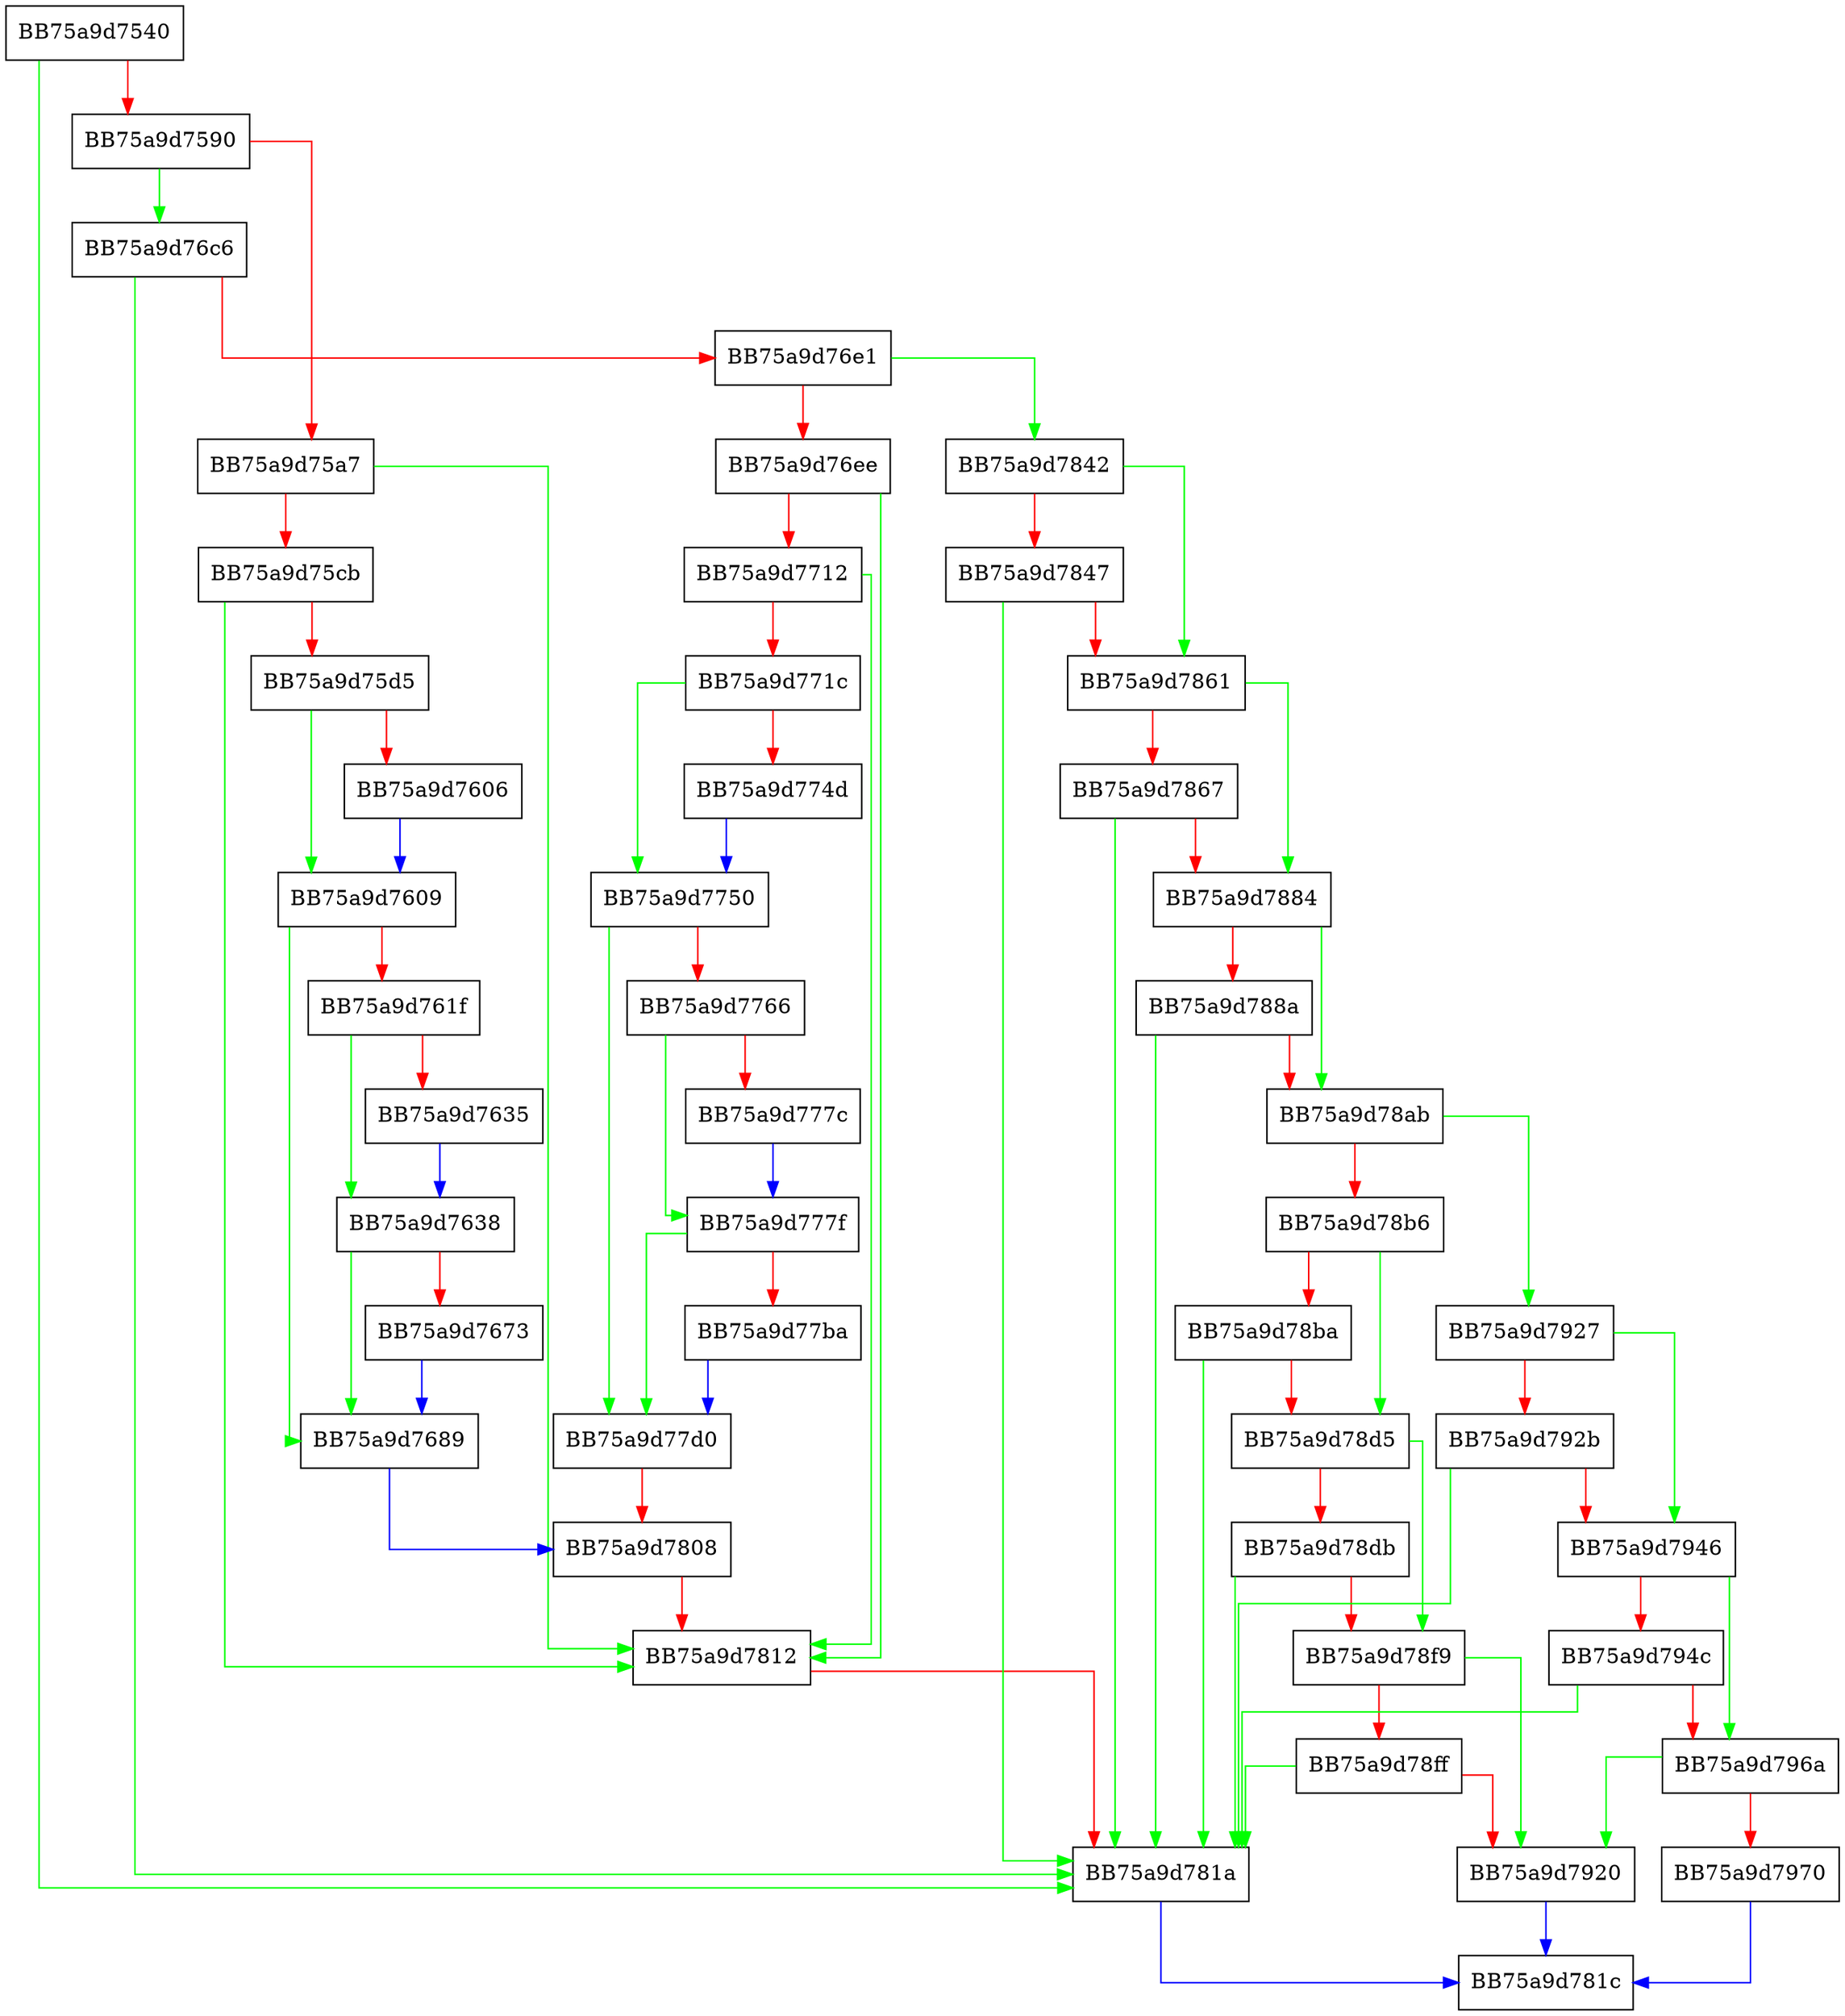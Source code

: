 digraph _is_auto_config_ok {
  node [shape="box"];
  graph [splines=ortho];
  BB75a9d7540 -> BB75a9d781a [color="green"];
  BB75a9d7540 -> BB75a9d7590 [color="red"];
  BB75a9d7590 -> BB75a9d76c6 [color="green"];
  BB75a9d7590 -> BB75a9d75a7 [color="red"];
  BB75a9d75a7 -> BB75a9d7812 [color="green"];
  BB75a9d75a7 -> BB75a9d75cb [color="red"];
  BB75a9d75cb -> BB75a9d7812 [color="green"];
  BB75a9d75cb -> BB75a9d75d5 [color="red"];
  BB75a9d75d5 -> BB75a9d7609 [color="green"];
  BB75a9d75d5 -> BB75a9d7606 [color="red"];
  BB75a9d7606 -> BB75a9d7609 [color="blue"];
  BB75a9d7609 -> BB75a9d7689 [color="green"];
  BB75a9d7609 -> BB75a9d761f [color="red"];
  BB75a9d761f -> BB75a9d7638 [color="green"];
  BB75a9d761f -> BB75a9d7635 [color="red"];
  BB75a9d7635 -> BB75a9d7638 [color="blue"];
  BB75a9d7638 -> BB75a9d7689 [color="green"];
  BB75a9d7638 -> BB75a9d7673 [color="red"];
  BB75a9d7673 -> BB75a9d7689 [color="blue"];
  BB75a9d7689 -> BB75a9d7808 [color="blue"];
  BB75a9d76c6 -> BB75a9d781a [color="green"];
  BB75a9d76c6 -> BB75a9d76e1 [color="red"];
  BB75a9d76e1 -> BB75a9d7842 [color="green"];
  BB75a9d76e1 -> BB75a9d76ee [color="red"];
  BB75a9d76ee -> BB75a9d7812 [color="green"];
  BB75a9d76ee -> BB75a9d7712 [color="red"];
  BB75a9d7712 -> BB75a9d7812 [color="green"];
  BB75a9d7712 -> BB75a9d771c [color="red"];
  BB75a9d771c -> BB75a9d7750 [color="green"];
  BB75a9d771c -> BB75a9d774d [color="red"];
  BB75a9d774d -> BB75a9d7750 [color="blue"];
  BB75a9d7750 -> BB75a9d77d0 [color="green"];
  BB75a9d7750 -> BB75a9d7766 [color="red"];
  BB75a9d7766 -> BB75a9d777f [color="green"];
  BB75a9d7766 -> BB75a9d777c [color="red"];
  BB75a9d777c -> BB75a9d777f [color="blue"];
  BB75a9d777f -> BB75a9d77d0 [color="green"];
  BB75a9d777f -> BB75a9d77ba [color="red"];
  BB75a9d77ba -> BB75a9d77d0 [color="blue"];
  BB75a9d77d0 -> BB75a9d7808 [color="red"];
  BB75a9d7808 -> BB75a9d7812 [color="red"];
  BB75a9d7812 -> BB75a9d781a [color="red"];
  BB75a9d781a -> BB75a9d781c [color="blue"];
  BB75a9d7842 -> BB75a9d7861 [color="green"];
  BB75a9d7842 -> BB75a9d7847 [color="red"];
  BB75a9d7847 -> BB75a9d781a [color="green"];
  BB75a9d7847 -> BB75a9d7861 [color="red"];
  BB75a9d7861 -> BB75a9d7884 [color="green"];
  BB75a9d7861 -> BB75a9d7867 [color="red"];
  BB75a9d7867 -> BB75a9d781a [color="green"];
  BB75a9d7867 -> BB75a9d7884 [color="red"];
  BB75a9d7884 -> BB75a9d78ab [color="green"];
  BB75a9d7884 -> BB75a9d788a [color="red"];
  BB75a9d788a -> BB75a9d781a [color="green"];
  BB75a9d788a -> BB75a9d78ab [color="red"];
  BB75a9d78ab -> BB75a9d7927 [color="green"];
  BB75a9d78ab -> BB75a9d78b6 [color="red"];
  BB75a9d78b6 -> BB75a9d78d5 [color="green"];
  BB75a9d78b6 -> BB75a9d78ba [color="red"];
  BB75a9d78ba -> BB75a9d781a [color="green"];
  BB75a9d78ba -> BB75a9d78d5 [color="red"];
  BB75a9d78d5 -> BB75a9d78f9 [color="green"];
  BB75a9d78d5 -> BB75a9d78db [color="red"];
  BB75a9d78db -> BB75a9d781a [color="green"];
  BB75a9d78db -> BB75a9d78f9 [color="red"];
  BB75a9d78f9 -> BB75a9d7920 [color="green"];
  BB75a9d78f9 -> BB75a9d78ff [color="red"];
  BB75a9d78ff -> BB75a9d781a [color="green"];
  BB75a9d78ff -> BB75a9d7920 [color="red"];
  BB75a9d7920 -> BB75a9d781c [color="blue"];
  BB75a9d7927 -> BB75a9d7946 [color="green"];
  BB75a9d7927 -> BB75a9d792b [color="red"];
  BB75a9d792b -> BB75a9d781a [color="green"];
  BB75a9d792b -> BB75a9d7946 [color="red"];
  BB75a9d7946 -> BB75a9d796a [color="green"];
  BB75a9d7946 -> BB75a9d794c [color="red"];
  BB75a9d794c -> BB75a9d781a [color="green"];
  BB75a9d794c -> BB75a9d796a [color="red"];
  BB75a9d796a -> BB75a9d7920 [color="green"];
  BB75a9d796a -> BB75a9d7970 [color="red"];
  BB75a9d7970 -> BB75a9d781c [color="blue"];
}